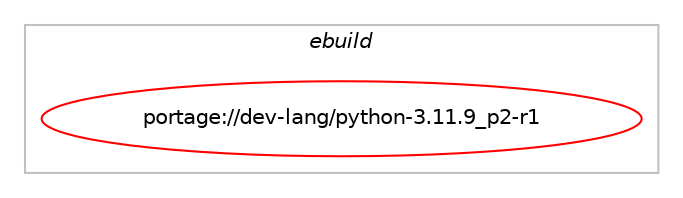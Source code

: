 digraph prolog {

# *************
# Graph options
# *************

newrank=true;
concentrate=true;
compound=true;
graph [rankdir=LR,fontname=Helvetica,fontsize=10,ranksep=1.5];#, ranksep=2.5, nodesep=0.2];
edge  [arrowhead=vee];
node  [fontname=Helvetica,fontsize=10];

# **********
# The ebuild
# **********

subgraph cluster_leftcol {
color=gray;
label=<<i>ebuild</i>>;
id [label="portage://dev-lang/python-3.11.9_p2-r1", color=red, width=4, href="../dev-lang/python-3.11.9_p2-r1.svg"];
}

# ****************
# The dependencies
# ****************

subgraph cluster_midcol {
color=gray;
label=<<i>dependencies</i>>;
subgraph cluster_compile {
fillcolor="#eeeeee";
style=filled;
label=<<i>compile</i>>;
# *** BEGIN UNKNOWN DEPENDENCY TYPE (TODO) ***
# id -> equal(use_conditional_group(positive,bluetooth,portage://dev-lang/python-3.11.9_p2-r1,[package_dependency(portage://dev-lang/python-3.11.9_p2-r1,install,no,net-wireless,bluez,none,[,,],[],[])]))
# *** END UNKNOWN DEPENDENCY TYPE (TODO) ***

# *** BEGIN UNKNOWN DEPENDENCY TYPE (TODO) ***
# id -> equal(use_conditional_group(positive,ensurepip,portage://dev-lang/python-3.11.9_p2-r1,[package_dependency(portage://dev-lang/python-3.11.9_p2-r1,install,no,dev-python,ensurepip-wheels,none,[,,],[],[])]))
# *** END UNKNOWN DEPENDENCY TYPE (TODO) ***

# *** BEGIN UNKNOWN DEPENDENCY TYPE (TODO) ***
# id -> equal(use_conditional_group(positive,gdbm,portage://dev-lang/python-3.11.9_p2-r1,[package_dependency(portage://dev-lang/python-3.11.9_p2-r1,install,no,sys-libs,gdbm,none,[,,],any_same_slot,[use(enable(berkdb),none)])]))
# *** END UNKNOWN DEPENDENCY TYPE (TODO) ***

# *** BEGIN UNKNOWN DEPENDENCY TYPE (TODO) ***
# id -> equal(use_conditional_group(positive,kernel_linux,portage://dev-lang/python-3.11.9_p2-r1,[package_dependency(portage://dev-lang/python-3.11.9_p2-r1,install,no,sys-apps,util-linux,none,[,,],any_same_slot,[])]))
# *** END UNKNOWN DEPENDENCY TYPE (TODO) ***

# *** BEGIN UNKNOWN DEPENDENCY TYPE (TODO) ***
# id -> equal(use_conditional_group(positive,ncurses,portage://dev-lang/python-3.11.9_p2-r1,[package_dependency(portage://dev-lang/python-3.11.9_p2-r1,install,no,sys-libs,ncurses,greaterequal,[5.2,,,5.2],any_same_slot,[])]))
# *** END UNKNOWN DEPENDENCY TYPE (TODO) ***

# *** BEGIN UNKNOWN DEPENDENCY TYPE (TODO) ***
# id -> equal(use_conditional_group(positive,readline,portage://dev-lang/python-3.11.9_p2-r1,[use_conditional_group(negative,libedit,portage://dev-lang/python-3.11.9_p2-r1,[package_dependency(portage://dev-lang/python-3.11.9_p2-r1,install,no,sys-libs,readline,greaterequal,[4.1,,,4.1],any_same_slot,[])]),use_conditional_group(positive,libedit,portage://dev-lang/python-3.11.9_p2-r1,[package_dependency(portage://dev-lang/python-3.11.9_p2-r1,install,no,dev-libs,libedit,none,[,,],any_same_slot,[])])]))
# *** END UNKNOWN DEPENDENCY TYPE (TODO) ***

# *** BEGIN UNKNOWN DEPENDENCY TYPE (TODO) ***
# id -> equal(use_conditional_group(positive,sqlite,portage://dev-lang/python-3.11.9_p2-r1,[package_dependency(portage://dev-lang/python-3.11.9_p2-r1,install,no,dev-db,sqlite,greaterequal,[3.3.8,,,3.3.8],[slot(3),equal],[])]))
# *** END UNKNOWN DEPENDENCY TYPE (TODO) ***

# *** BEGIN UNKNOWN DEPENDENCY TYPE (TODO) ***
# id -> equal(use_conditional_group(positive,ssl,portage://dev-lang/python-3.11.9_p2-r1,[package_dependency(portage://dev-lang/python-3.11.9_p2-r1,install,no,dev-libs,openssl,greaterequal,[1.1.1,,,1.1.1],any_same_slot,[])]))
# *** END UNKNOWN DEPENDENCY TYPE (TODO) ***

# *** BEGIN UNKNOWN DEPENDENCY TYPE (TODO) ***
# id -> equal(use_conditional_group(positive,test,portage://dev-lang/python-3.11.9_p2-r1,[package_dependency(portage://dev-lang/python-3.11.9_p2-r1,install,no,app-arch,xz-utils,none,[,,],[],[])]))
# *** END UNKNOWN DEPENDENCY TYPE (TODO) ***

# *** BEGIN UNKNOWN DEPENDENCY TYPE (TODO) ***
# id -> equal(use_conditional_group(positive,tk,portage://dev-lang/python-3.11.9_p2-r1,[package_dependency(portage://dev-lang/python-3.11.9_p2-r1,install,no,dev-lang,tcl,greaterequal,[8.0,,,8.0],any_same_slot,[]),package_dependency(portage://dev-lang/python-3.11.9_p2-r1,install,no,dev-lang,tk,greaterequal,[8.0,,,8.0],any_same_slot,[]),package_dependency(portage://dev-lang/python-3.11.9_p2-r1,install,no,dev-tcltk,blt,none,[,,],any_same_slot,[]),package_dependency(portage://dev-lang/python-3.11.9_p2-r1,install,no,dev-tcltk,tix,none,[,,],[],[])]))
# *** END UNKNOWN DEPENDENCY TYPE (TODO) ***

# *** BEGIN UNKNOWN DEPENDENCY TYPE (TODO) ***
# id -> equal(use_conditional_group(positive,valgrind,portage://dev-lang/python-3.11.9_p2-r1,[package_dependency(portage://dev-lang/python-3.11.9_p2-r1,install,no,dev-debug,valgrind,none,[,,],[],[])]))
# *** END UNKNOWN DEPENDENCY TYPE (TODO) ***

# *** BEGIN UNKNOWN DEPENDENCY TYPE (TODO) ***
# id -> equal(package_dependency(portage://dev-lang/python-3.11.9_p2-r1,install,no,app-arch,bzip2,none,[,,],any_same_slot,[]))
# *** END UNKNOWN DEPENDENCY TYPE (TODO) ***

# *** BEGIN UNKNOWN DEPENDENCY TYPE (TODO) ***
# id -> equal(package_dependency(portage://dev-lang/python-3.11.9_p2-r1,install,no,app-arch,xz-utils,none,[,,],any_same_slot,[]))
# *** END UNKNOWN DEPENDENCY TYPE (TODO) ***

# *** BEGIN UNKNOWN DEPENDENCY TYPE (TODO) ***
# id -> equal(package_dependency(portage://dev-lang/python-3.11.9_p2-r1,install,no,app-crypt,libb2,none,[,,],[],[]))
# *** END UNKNOWN DEPENDENCY TYPE (TODO) ***

# *** BEGIN UNKNOWN DEPENDENCY TYPE (TODO) ***
# id -> equal(package_dependency(portage://dev-lang/python-3.11.9_p2-r1,install,no,dev-libs,expat,greaterequal,[2.1,,,2.1],any_same_slot,[]))
# *** END UNKNOWN DEPENDENCY TYPE (TODO) ***

# *** BEGIN UNKNOWN DEPENDENCY TYPE (TODO) ***
# id -> equal(package_dependency(portage://dev-lang/python-3.11.9_p2-r1,install,no,dev-libs,libffi,none,[,,],any_same_slot,[]))
# *** END UNKNOWN DEPENDENCY TYPE (TODO) ***

# *** BEGIN UNKNOWN DEPENDENCY TYPE (TODO) ***
# id -> equal(package_dependency(portage://dev-lang/python-3.11.9_p2-r1,install,no,dev-libs,mpdecimal,none,[,,],any_same_slot,[]))
# *** END UNKNOWN DEPENDENCY TYPE (TODO) ***

# *** BEGIN UNKNOWN DEPENDENCY TYPE (TODO) ***
# id -> equal(package_dependency(portage://dev-lang/python-3.11.9_p2-r1,install,no,dev-python,gentoo-common,none,[,,],[],[]))
# *** END UNKNOWN DEPENDENCY TYPE (TODO) ***

# *** BEGIN UNKNOWN DEPENDENCY TYPE (TODO) ***
# id -> equal(package_dependency(portage://dev-lang/python-3.11.9_p2-r1,install,no,sys-libs,zlib,greaterequal,[1.1.3,,,1.1.3],any_same_slot,[]))
# *** END UNKNOWN DEPENDENCY TYPE (TODO) ***

# *** BEGIN UNKNOWN DEPENDENCY TYPE (TODO) ***
# id -> equal(package_dependency(portage://dev-lang/python-3.11.9_p2-r1,install,no,virtual,libcrypt,none,[,,],any_same_slot,[]))
# *** END UNKNOWN DEPENDENCY TYPE (TODO) ***

# *** BEGIN UNKNOWN DEPENDENCY TYPE (TODO) ***
# id -> equal(package_dependency(portage://dev-lang/python-3.11.9_p2-r1,install,no,virtual,libintl,none,[,,],[],[]))
# *** END UNKNOWN DEPENDENCY TYPE (TODO) ***

}
subgraph cluster_compileandrun {
fillcolor="#eeeeee";
style=filled;
label=<<i>compile and run</i>>;
}
subgraph cluster_run {
fillcolor="#eeeeee";
style=filled;
label=<<i>run</i>>;
# *** BEGIN UNKNOWN DEPENDENCY TYPE (TODO) ***
# id -> equal(use_conditional_group(negative,build,portage://dev-lang/python-3.11.9_p2-r1,[package_dependency(portage://dev-lang/python-3.11.9_p2-r1,run,no,app-misc,mime-types,none,[,,],[],[])]))
# *** END UNKNOWN DEPENDENCY TYPE (TODO) ***

# *** BEGIN UNKNOWN DEPENDENCY TYPE (TODO) ***
# id -> equal(use_conditional_group(positive,ensurepip,portage://dev-lang/python-3.11.9_p2-r1,[package_dependency(portage://dev-lang/python-3.11.9_p2-r1,run,no,dev-python,ensurepip-wheels,none,[,,],[],[])]))
# *** END UNKNOWN DEPENDENCY TYPE (TODO) ***

# *** BEGIN UNKNOWN DEPENDENCY TYPE (TODO) ***
# id -> equal(use_conditional_group(positive,gdbm,portage://dev-lang/python-3.11.9_p2-r1,[package_dependency(portage://dev-lang/python-3.11.9_p2-r1,run,no,sys-libs,gdbm,none,[,,],any_same_slot,[use(enable(berkdb),none)])]))
# *** END UNKNOWN DEPENDENCY TYPE (TODO) ***

# *** BEGIN UNKNOWN DEPENDENCY TYPE (TODO) ***
# id -> equal(use_conditional_group(positive,kernel_linux,portage://dev-lang/python-3.11.9_p2-r1,[package_dependency(portage://dev-lang/python-3.11.9_p2-r1,run,no,sys-apps,util-linux,none,[,,],any_same_slot,[])]))
# *** END UNKNOWN DEPENDENCY TYPE (TODO) ***

# *** BEGIN UNKNOWN DEPENDENCY TYPE (TODO) ***
# id -> equal(use_conditional_group(positive,ncurses,portage://dev-lang/python-3.11.9_p2-r1,[package_dependency(portage://dev-lang/python-3.11.9_p2-r1,run,no,sys-libs,ncurses,greaterequal,[5.2,,,5.2],any_same_slot,[])]))
# *** END UNKNOWN DEPENDENCY TYPE (TODO) ***

# *** BEGIN UNKNOWN DEPENDENCY TYPE (TODO) ***
# id -> equal(use_conditional_group(positive,readline,portage://dev-lang/python-3.11.9_p2-r1,[use_conditional_group(negative,libedit,portage://dev-lang/python-3.11.9_p2-r1,[package_dependency(portage://dev-lang/python-3.11.9_p2-r1,run,no,sys-libs,readline,greaterequal,[4.1,,,4.1],any_same_slot,[])]),use_conditional_group(positive,libedit,portage://dev-lang/python-3.11.9_p2-r1,[package_dependency(portage://dev-lang/python-3.11.9_p2-r1,run,no,dev-libs,libedit,none,[,,],any_same_slot,[])])]))
# *** END UNKNOWN DEPENDENCY TYPE (TODO) ***

# *** BEGIN UNKNOWN DEPENDENCY TYPE (TODO) ***
# id -> equal(use_conditional_group(positive,sqlite,portage://dev-lang/python-3.11.9_p2-r1,[package_dependency(portage://dev-lang/python-3.11.9_p2-r1,run,no,dev-db,sqlite,greaterequal,[3.3.8,,,3.3.8],[slot(3),equal],[])]))
# *** END UNKNOWN DEPENDENCY TYPE (TODO) ***

# *** BEGIN UNKNOWN DEPENDENCY TYPE (TODO) ***
# id -> equal(use_conditional_group(positive,ssl,portage://dev-lang/python-3.11.9_p2-r1,[package_dependency(portage://dev-lang/python-3.11.9_p2-r1,run,no,dev-libs,openssl,greaterequal,[1.1.1,,,1.1.1],any_same_slot,[])]))
# *** END UNKNOWN DEPENDENCY TYPE (TODO) ***

# *** BEGIN UNKNOWN DEPENDENCY TYPE (TODO) ***
# id -> equal(use_conditional_group(positive,tk,portage://dev-lang/python-3.11.9_p2-r1,[package_dependency(portage://dev-lang/python-3.11.9_p2-r1,run,no,dev-lang,tcl,greaterequal,[8.0,,,8.0],any_same_slot,[]),package_dependency(portage://dev-lang/python-3.11.9_p2-r1,run,no,dev-lang,tk,greaterequal,[8.0,,,8.0],any_same_slot,[]),package_dependency(portage://dev-lang/python-3.11.9_p2-r1,run,no,dev-tcltk,blt,none,[,,],any_same_slot,[]),package_dependency(portage://dev-lang/python-3.11.9_p2-r1,run,no,dev-tcltk,tix,none,[,,],[],[])]))
# *** END UNKNOWN DEPENDENCY TYPE (TODO) ***

# *** BEGIN UNKNOWN DEPENDENCY TYPE (TODO) ***
# id -> equal(package_dependency(portage://dev-lang/python-3.11.9_p2-r1,run,no,app-arch,bzip2,none,[,,],any_same_slot,[]))
# *** END UNKNOWN DEPENDENCY TYPE (TODO) ***

# *** BEGIN UNKNOWN DEPENDENCY TYPE (TODO) ***
# id -> equal(package_dependency(portage://dev-lang/python-3.11.9_p2-r1,run,no,app-arch,xz-utils,none,[,,],any_same_slot,[]))
# *** END UNKNOWN DEPENDENCY TYPE (TODO) ***

# *** BEGIN UNKNOWN DEPENDENCY TYPE (TODO) ***
# id -> equal(package_dependency(portage://dev-lang/python-3.11.9_p2-r1,run,no,app-crypt,libb2,none,[,,],[],[]))
# *** END UNKNOWN DEPENDENCY TYPE (TODO) ***

# *** BEGIN UNKNOWN DEPENDENCY TYPE (TODO) ***
# id -> equal(package_dependency(portage://dev-lang/python-3.11.9_p2-r1,run,no,dev-lang,python-exec,none,[,,],[],[use(enable(python_targets_python3_11),negative)]))
# *** END UNKNOWN DEPENDENCY TYPE (TODO) ***

# *** BEGIN UNKNOWN DEPENDENCY TYPE (TODO) ***
# id -> equal(package_dependency(portage://dev-lang/python-3.11.9_p2-r1,run,no,dev-libs,expat,greaterequal,[2.1,,,2.1],any_same_slot,[]))
# *** END UNKNOWN DEPENDENCY TYPE (TODO) ***

# *** BEGIN UNKNOWN DEPENDENCY TYPE (TODO) ***
# id -> equal(package_dependency(portage://dev-lang/python-3.11.9_p2-r1,run,no,dev-libs,libffi,none,[,,],any_same_slot,[]))
# *** END UNKNOWN DEPENDENCY TYPE (TODO) ***

# *** BEGIN UNKNOWN DEPENDENCY TYPE (TODO) ***
# id -> equal(package_dependency(portage://dev-lang/python-3.11.9_p2-r1,run,no,dev-libs,mpdecimal,none,[,,],any_same_slot,[]))
# *** END UNKNOWN DEPENDENCY TYPE (TODO) ***

# *** BEGIN UNKNOWN DEPENDENCY TYPE (TODO) ***
# id -> equal(package_dependency(portage://dev-lang/python-3.11.9_p2-r1,run,no,dev-python,gentoo-common,none,[,,],[],[]))
# *** END UNKNOWN DEPENDENCY TYPE (TODO) ***

# *** BEGIN UNKNOWN DEPENDENCY TYPE (TODO) ***
# id -> equal(package_dependency(portage://dev-lang/python-3.11.9_p2-r1,run,no,sys-libs,zlib,greaterequal,[1.1.3,,,1.1.3],any_same_slot,[]))
# *** END UNKNOWN DEPENDENCY TYPE (TODO) ***

# *** BEGIN UNKNOWN DEPENDENCY TYPE (TODO) ***
# id -> equal(package_dependency(portage://dev-lang/python-3.11.9_p2-r1,run,no,virtual,libcrypt,none,[,,],any_same_slot,[]))
# *** END UNKNOWN DEPENDENCY TYPE (TODO) ***

# *** BEGIN UNKNOWN DEPENDENCY TYPE (TODO) ***
# id -> equal(package_dependency(portage://dev-lang/python-3.11.9_p2-r1,run,no,virtual,libintl,none,[,,],[],[]))
# *** END UNKNOWN DEPENDENCY TYPE (TODO) ***

}
}

# **************
# The candidates
# **************

subgraph cluster_choices {
rank=same;
color=gray;
label=<<i>candidates</i>>;

}

}
